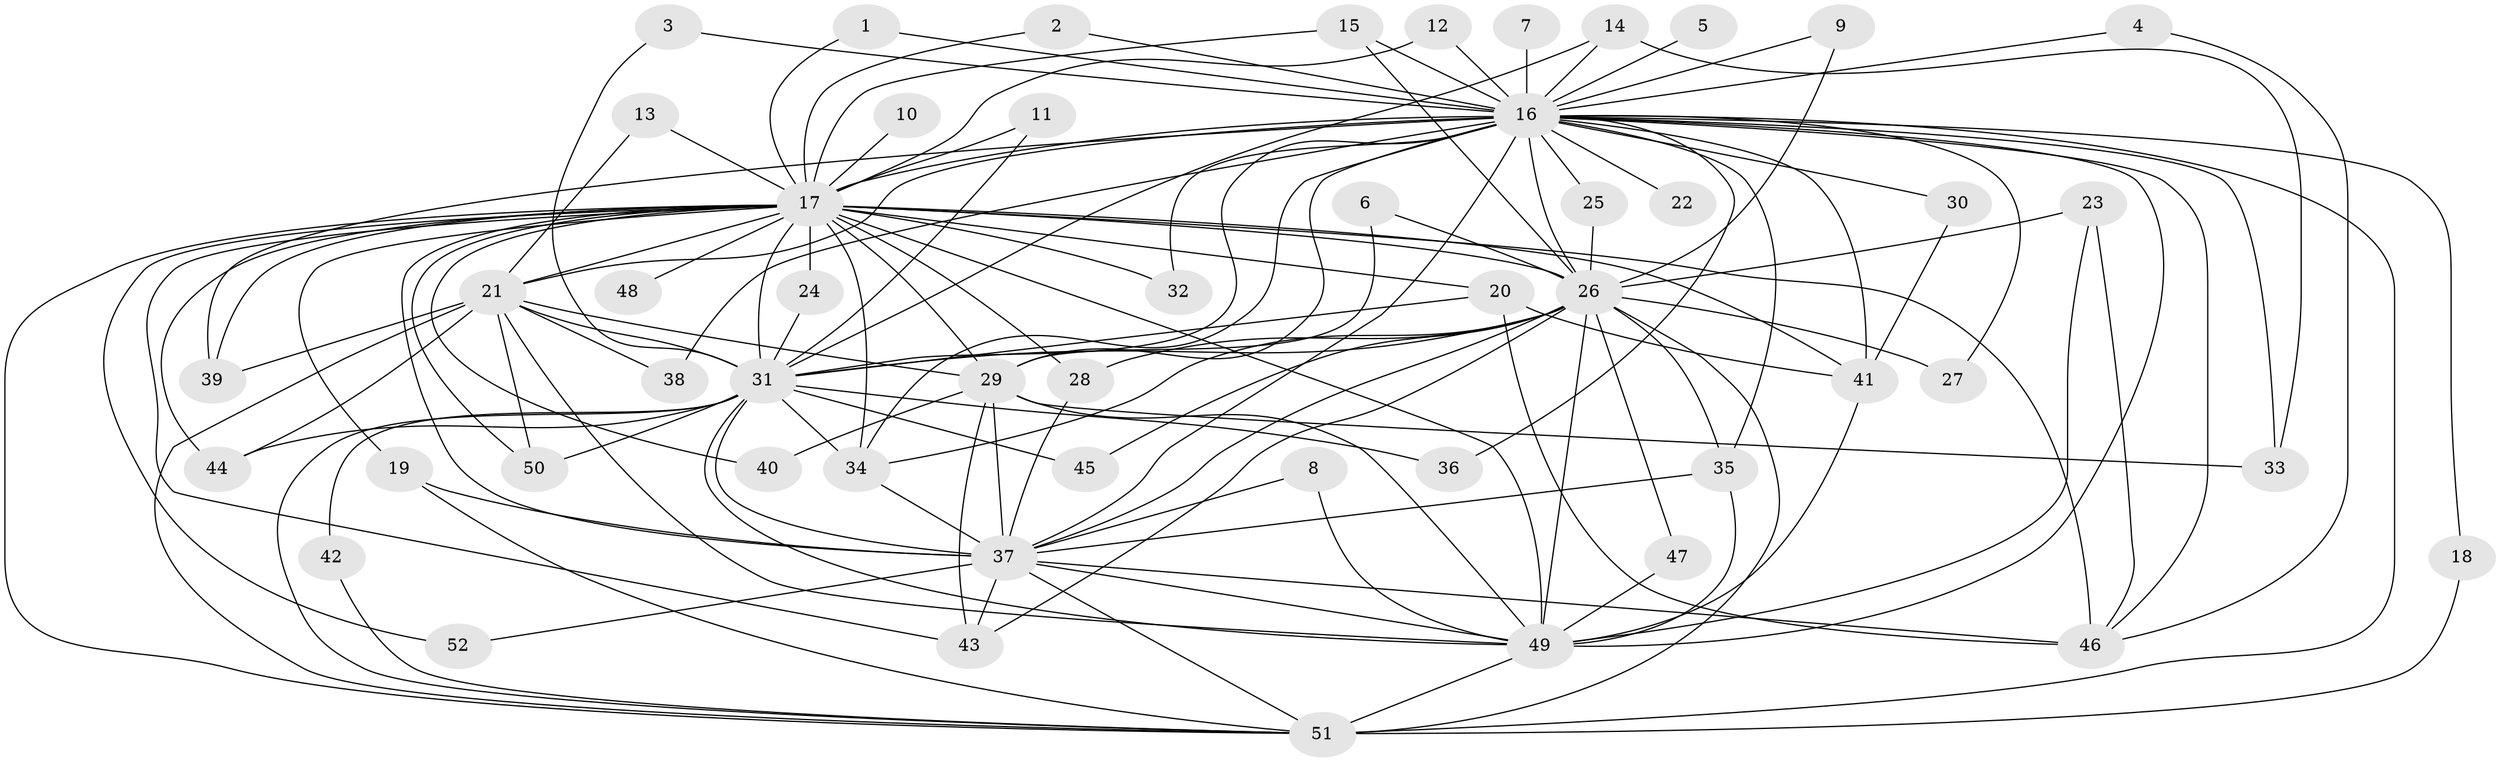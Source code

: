 // original degree distribution, {23: 0.019230769230769232, 19: 0.009615384615384616, 27: 0.009615384615384616, 18: 0.009615384615384616, 22: 0.019230769230769232, 25: 0.019230769230769232, 15: 0.009615384615384616, 2: 0.5192307692307693, 7: 0.009615384615384616, 8: 0.009615384615384616, 3: 0.2980769230769231, 5: 0.028846153846153848, 4: 0.038461538461538464}
// Generated by graph-tools (version 1.1) at 2025/49/03/09/25 03:49:37]
// undirected, 52 vertices, 131 edges
graph export_dot {
graph [start="1"]
  node [color=gray90,style=filled];
  1;
  2;
  3;
  4;
  5;
  6;
  7;
  8;
  9;
  10;
  11;
  12;
  13;
  14;
  15;
  16;
  17;
  18;
  19;
  20;
  21;
  22;
  23;
  24;
  25;
  26;
  27;
  28;
  29;
  30;
  31;
  32;
  33;
  34;
  35;
  36;
  37;
  38;
  39;
  40;
  41;
  42;
  43;
  44;
  45;
  46;
  47;
  48;
  49;
  50;
  51;
  52;
  1 -- 16 [weight=1.0];
  1 -- 17 [weight=1.0];
  2 -- 16 [weight=1.0];
  2 -- 17 [weight=1.0];
  3 -- 16 [weight=1.0];
  3 -- 31 [weight=1.0];
  4 -- 16 [weight=1.0];
  4 -- 46 [weight=1.0];
  5 -- 16 [weight=1.0];
  6 -- 26 [weight=1.0];
  6 -- 29 [weight=1.0];
  7 -- 16 [weight=2.0];
  8 -- 37 [weight=1.0];
  8 -- 49 [weight=1.0];
  9 -- 16 [weight=1.0];
  9 -- 26 [weight=1.0];
  10 -- 17 [weight=2.0];
  11 -- 17 [weight=1.0];
  11 -- 31 [weight=1.0];
  12 -- 16 [weight=1.0];
  12 -- 17 [weight=1.0];
  13 -- 17 [weight=1.0];
  13 -- 21 [weight=1.0];
  14 -- 16 [weight=1.0];
  14 -- 31 [weight=1.0];
  14 -- 33 [weight=1.0];
  15 -- 16 [weight=2.0];
  15 -- 17 [weight=1.0];
  15 -- 26 [weight=1.0];
  16 -- 17 [weight=6.0];
  16 -- 18 [weight=1.0];
  16 -- 21 [weight=1.0];
  16 -- 22 [weight=2.0];
  16 -- 25 [weight=1.0];
  16 -- 26 [weight=4.0];
  16 -- 27 [weight=1.0];
  16 -- 29 [weight=2.0];
  16 -- 30 [weight=3.0];
  16 -- 31 [weight=3.0];
  16 -- 32 [weight=1.0];
  16 -- 33 [weight=2.0];
  16 -- 34 [weight=1.0];
  16 -- 35 [weight=1.0];
  16 -- 36 [weight=1.0];
  16 -- 37 [weight=3.0];
  16 -- 38 [weight=1.0];
  16 -- 39 [weight=1.0];
  16 -- 41 [weight=1.0];
  16 -- 46 [weight=1.0];
  16 -- 49 [weight=3.0];
  16 -- 51 [weight=5.0];
  17 -- 19 [weight=1.0];
  17 -- 20 [weight=3.0];
  17 -- 21 [weight=1.0];
  17 -- 24 [weight=1.0];
  17 -- 26 [weight=2.0];
  17 -- 28 [weight=1.0];
  17 -- 29 [weight=1.0];
  17 -- 31 [weight=4.0];
  17 -- 32 [weight=1.0];
  17 -- 34 [weight=1.0];
  17 -- 37 [weight=3.0];
  17 -- 39 [weight=1.0];
  17 -- 40 [weight=1.0];
  17 -- 41 [weight=1.0];
  17 -- 43 [weight=1.0];
  17 -- 44 [weight=1.0];
  17 -- 46 [weight=1.0];
  17 -- 48 [weight=2.0];
  17 -- 49 [weight=3.0];
  17 -- 50 [weight=1.0];
  17 -- 51 [weight=2.0];
  17 -- 52 [weight=1.0];
  18 -- 51 [weight=1.0];
  19 -- 37 [weight=1.0];
  19 -- 51 [weight=1.0];
  20 -- 31 [weight=1.0];
  20 -- 41 [weight=1.0];
  20 -- 46 [weight=1.0];
  21 -- 29 [weight=1.0];
  21 -- 31 [weight=1.0];
  21 -- 38 [weight=1.0];
  21 -- 39 [weight=1.0];
  21 -- 44 [weight=1.0];
  21 -- 49 [weight=1.0];
  21 -- 50 [weight=1.0];
  21 -- 51 [weight=2.0];
  23 -- 26 [weight=1.0];
  23 -- 46 [weight=1.0];
  23 -- 49 [weight=1.0];
  24 -- 31 [weight=1.0];
  25 -- 26 [weight=1.0];
  26 -- 27 [weight=1.0];
  26 -- 28 [weight=1.0];
  26 -- 31 [weight=2.0];
  26 -- 34 [weight=1.0];
  26 -- 35 [weight=1.0];
  26 -- 37 [weight=1.0];
  26 -- 43 [weight=1.0];
  26 -- 45 [weight=1.0];
  26 -- 47 [weight=1.0];
  26 -- 49 [weight=1.0];
  26 -- 51 [weight=1.0];
  28 -- 37 [weight=1.0];
  29 -- 33 [weight=1.0];
  29 -- 37 [weight=1.0];
  29 -- 40 [weight=1.0];
  29 -- 43 [weight=1.0];
  29 -- 49 [weight=1.0];
  30 -- 41 [weight=1.0];
  31 -- 34 [weight=1.0];
  31 -- 36 [weight=1.0];
  31 -- 37 [weight=2.0];
  31 -- 42 [weight=1.0];
  31 -- 44 [weight=1.0];
  31 -- 45 [weight=1.0];
  31 -- 49 [weight=1.0];
  31 -- 50 [weight=1.0];
  31 -- 51 [weight=1.0];
  34 -- 37 [weight=1.0];
  35 -- 37 [weight=1.0];
  35 -- 49 [weight=2.0];
  37 -- 43 [weight=1.0];
  37 -- 46 [weight=1.0];
  37 -- 49 [weight=1.0];
  37 -- 51 [weight=1.0];
  37 -- 52 [weight=1.0];
  41 -- 49 [weight=1.0];
  42 -- 51 [weight=1.0];
  47 -- 49 [weight=1.0];
  49 -- 51 [weight=1.0];
}
